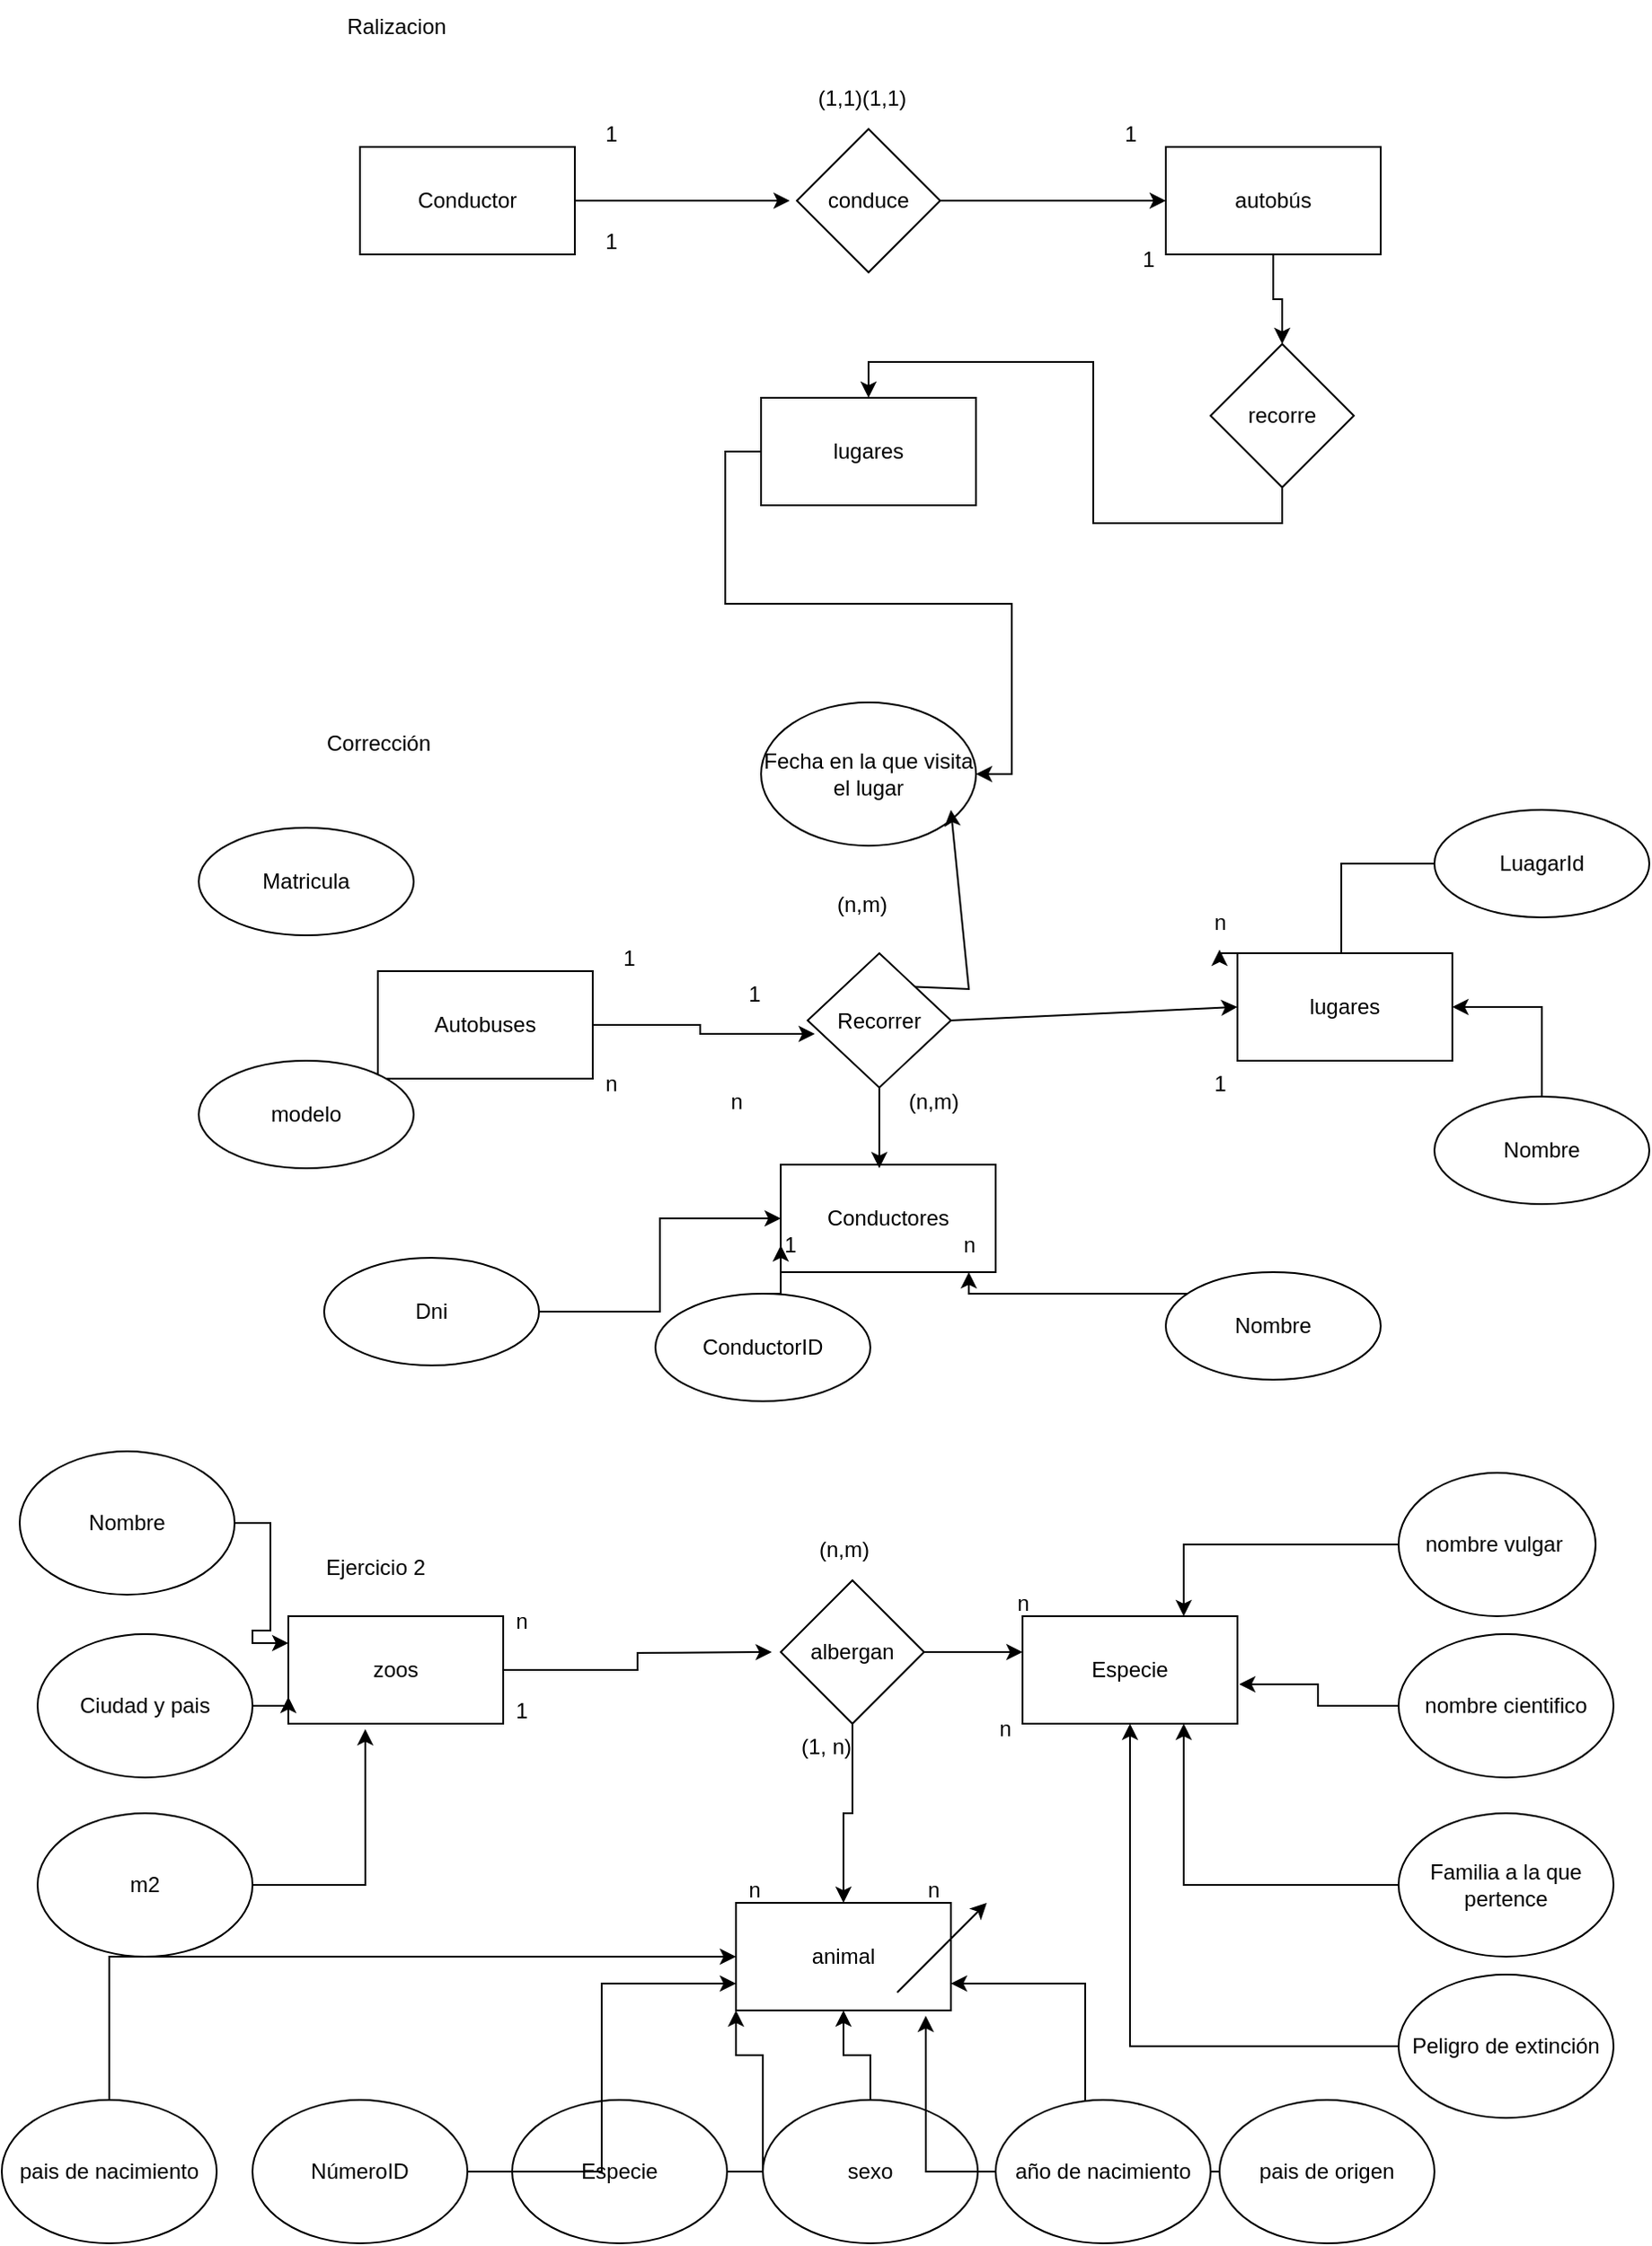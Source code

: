 <mxfile version="22.1.5" type="github">
  <diagram name="Página-1" id="AFjlFK9AtEWysbtkavme">
    <mxGraphModel dx="1933" dy="613" grid="1" gridSize="10" guides="1" tooltips="1" connect="1" arrows="1" fold="1" page="1" pageScale="1" pageWidth="827" pageHeight="1169" math="0" shadow="0">
      <root>
        <mxCell id="0" />
        <mxCell id="1" parent="0" />
        <mxCell id="RNF_GtRLX9edC-EmoNGs-6" style="edgeStyle=orthogonalEdgeStyle;rounded=0;orthogonalLoop=1;jettySize=auto;html=1;exitX=1;exitY=0.5;exitDx=0;exitDy=0;" edge="1" parent="1" source="RNF_GtRLX9edC-EmoNGs-1">
          <mxGeometry relative="1" as="geometry">
            <mxPoint x="330" y="130" as="targetPoint" />
          </mxGeometry>
        </mxCell>
        <mxCell id="RNF_GtRLX9edC-EmoNGs-1" value="Conductor" style="rounded=0;whiteSpace=wrap;html=1;" vertex="1" parent="1">
          <mxGeometry x="90" y="100" width="120" height="60" as="geometry" />
        </mxCell>
        <mxCell id="RNF_GtRLX9edC-EmoNGs-23" style="edgeStyle=orthogonalEdgeStyle;rounded=0;orthogonalLoop=1;jettySize=auto;html=1;exitX=0.5;exitY=1;exitDx=0;exitDy=0;entryX=0.5;entryY=0;entryDx=0;entryDy=0;" edge="1" parent="1" source="RNF_GtRLX9edC-EmoNGs-3" target="RNF_GtRLX9edC-EmoNGs-20">
          <mxGeometry relative="1" as="geometry" />
        </mxCell>
        <mxCell id="RNF_GtRLX9edC-EmoNGs-3" value="autobús" style="rounded=0;whiteSpace=wrap;html=1;" vertex="1" parent="1">
          <mxGeometry x="540" y="100" width="120" height="60" as="geometry" />
        </mxCell>
        <mxCell id="RNF_GtRLX9edC-EmoNGs-19" style="edgeStyle=orthogonalEdgeStyle;rounded=0;orthogonalLoop=1;jettySize=auto;html=1;exitX=0;exitY=0.5;exitDx=0;exitDy=0;entryX=1;entryY=0.5;entryDx=0;entryDy=0;" edge="1" parent="1" source="RNF_GtRLX9edC-EmoNGs-4" target="RNF_GtRLX9edC-EmoNGs-9">
          <mxGeometry relative="1" as="geometry" />
        </mxCell>
        <mxCell id="RNF_GtRLX9edC-EmoNGs-4" value="lugares" style="rounded=0;whiteSpace=wrap;html=1;" vertex="1" parent="1">
          <mxGeometry x="314" y="240" width="120" height="60" as="geometry" />
        </mxCell>
        <mxCell id="RNF_GtRLX9edC-EmoNGs-8" style="edgeStyle=orthogonalEdgeStyle;rounded=0;orthogonalLoop=1;jettySize=auto;html=1;exitX=1;exitY=0.5;exitDx=0;exitDy=0;entryX=0;entryY=0.5;entryDx=0;entryDy=0;" edge="1" parent="1" source="RNF_GtRLX9edC-EmoNGs-5" target="RNF_GtRLX9edC-EmoNGs-3">
          <mxGeometry relative="1" as="geometry" />
        </mxCell>
        <mxCell id="RNF_GtRLX9edC-EmoNGs-5" value="conduce" style="rhombus;whiteSpace=wrap;html=1;" vertex="1" parent="1">
          <mxGeometry x="334" y="90" width="80" height="80" as="geometry" />
        </mxCell>
        <mxCell id="RNF_GtRLX9edC-EmoNGs-9" value="Fecha en la que visita el lugar" style="ellipse;whiteSpace=wrap;html=1;" vertex="1" parent="1">
          <mxGeometry x="314" y="410" width="120" height="80" as="geometry" />
        </mxCell>
        <mxCell id="RNF_GtRLX9edC-EmoNGs-10" value="1" style="text;html=1;align=center;verticalAlign=middle;resizable=0;points=[];autosize=1;strokeColor=none;fillColor=none;" vertex="1" parent="1">
          <mxGeometry x="505" y="78" width="30" height="30" as="geometry" />
        </mxCell>
        <mxCell id="RNF_GtRLX9edC-EmoNGs-11" value="1" style="text;html=1;align=center;verticalAlign=middle;resizable=0;points=[];autosize=1;strokeColor=none;fillColor=none;" vertex="1" parent="1">
          <mxGeometry x="515" y="148" width="30" height="30" as="geometry" />
        </mxCell>
        <mxCell id="RNF_GtRLX9edC-EmoNGs-12" value="1" style="text;html=1;align=center;verticalAlign=middle;resizable=0;points=[];autosize=1;strokeColor=none;fillColor=none;" vertex="1" parent="1">
          <mxGeometry x="215" y="138" width="30" height="30" as="geometry" />
        </mxCell>
        <mxCell id="RNF_GtRLX9edC-EmoNGs-13" value="1" style="text;html=1;align=center;verticalAlign=middle;resizable=0;points=[];autosize=1;strokeColor=none;fillColor=none;" vertex="1" parent="1">
          <mxGeometry x="215" y="78" width="30" height="30" as="geometry" />
        </mxCell>
        <mxCell id="RNF_GtRLX9edC-EmoNGs-14" value="(1,1)(1,1)" style="text;html=1;align=center;verticalAlign=middle;resizable=0;points=[];autosize=1;strokeColor=none;fillColor=none;" vertex="1" parent="1">
          <mxGeometry x="335" y="58" width="70" height="30" as="geometry" />
        </mxCell>
        <mxCell id="RNF_GtRLX9edC-EmoNGs-25" style="edgeStyle=orthogonalEdgeStyle;rounded=0;orthogonalLoop=1;jettySize=auto;html=1;exitX=0.5;exitY=1;exitDx=0;exitDy=0;entryX=0.5;entryY=0;entryDx=0;entryDy=0;" edge="1" parent="1" source="RNF_GtRLX9edC-EmoNGs-20" target="RNF_GtRLX9edC-EmoNGs-4">
          <mxGeometry relative="1" as="geometry" />
        </mxCell>
        <mxCell id="RNF_GtRLX9edC-EmoNGs-20" value="recorre" style="rhombus;whiteSpace=wrap;html=1;" vertex="1" parent="1">
          <mxGeometry x="565" y="210" width="80" height="80" as="geometry" />
        </mxCell>
        <mxCell id="RNF_GtRLX9edC-EmoNGs-26" value="Autobuses" style="rounded=0;whiteSpace=wrap;html=1;" vertex="1" parent="1">
          <mxGeometry x="100" y="560" width="120" height="60" as="geometry" />
        </mxCell>
        <mxCell id="RNF_GtRLX9edC-EmoNGs-27" value="Recorrer" style="rhombus;whiteSpace=wrap;html=1;" vertex="1" parent="1">
          <mxGeometry x="340" y="550" width="80" height="75" as="geometry" />
        </mxCell>
        <mxCell id="RNF_GtRLX9edC-EmoNGs-28" value="lugares" style="rounded=0;whiteSpace=wrap;html=1;" vertex="1" parent="1">
          <mxGeometry x="580" y="550" width="120" height="60" as="geometry" />
        </mxCell>
        <mxCell id="RNF_GtRLX9edC-EmoNGs-29" value="Conductores" style="rounded=0;whiteSpace=wrap;html=1;" vertex="1" parent="1">
          <mxGeometry x="325" y="668" width="120" height="60" as="geometry" />
        </mxCell>
        <mxCell id="RNF_GtRLX9edC-EmoNGs-30" value="" style="endArrow=classic;html=1;rounded=0;entryX=0;entryY=0.5;entryDx=0;entryDy=0;exitX=1;exitY=0.5;exitDx=0;exitDy=0;" edge="1" parent="1" source="RNF_GtRLX9edC-EmoNGs-27" target="RNF_GtRLX9edC-EmoNGs-28">
          <mxGeometry width="50" height="50" relative="1" as="geometry">
            <mxPoint x="390" y="630" as="sourcePoint" />
            <mxPoint x="440" y="580" as="targetPoint" />
          </mxGeometry>
        </mxCell>
        <mxCell id="RNF_GtRLX9edC-EmoNGs-31" style="edgeStyle=orthogonalEdgeStyle;rounded=0;orthogonalLoop=1;jettySize=auto;html=1;exitX=1;exitY=0.5;exitDx=0;exitDy=0;entryX=0.05;entryY=0.6;entryDx=0;entryDy=0;entryPerimeter=0;" edge="1" parent="1" source="RNF_GtRLX9edC-EmoNGs-26" target="RNF_GtRLX9edC-EmoNGs-27">
          <mxGeometry relative="1" as="geometry" />
        </mxCell>
        <mxCell id="RNF_GtRLX9edC-EmoNGs-32" style="edgeStyle=orthogonalEdgeStyle;rounded=0;orthogonalLoop=1;jettySize=auto;html=1;exitX=0.5;exitY=1;exitDx=0;exitDy=0;" edge="1" parent="1" source="RNF_GtRLX9edC-EmoNGs-27">
          <mxGeometry relative="1" as="geometry">
            <mxPoint x="380" y="670" as="targetPoint" />
          </mxGeometry>
        </mxCell>
        <mxCell id="RNF_GtRLX9edC-EmoNGs-33" value="(n,m)" style="text;html=1;align=center;verticalAlign=middle;resizable=0;points=[];autosize=1;strokeColor=none;fillColor=none;" vertex="1" parent="1">
          <mxGeometry x="345" y="508" width="50" height="30" as="geometry" />
        </mxCell>
        <mxCell id="RNF_GtRLX9edC-EmoNGs-34" value="1" style="text;html=1;align=center;verticalAlign=middle;resizable=0;points=[];autosize=1;strokeColor=none;fillColor=none;" vertex="1" parent="1">
          <mxGeometry x="225" y="538" width="30" height="30" as="geometry" />
        </mxCell>
        <mxCell id="RNF_GtRLX9edC-EmoNGs-35" value="n" style="text;html=1;align=center;verticalAlign=middle;resizable=0;points=[];autosize=1;strokeColor=none;fillColor=none;" vertex="1" parent="1">
          <mxGeometry x="215" y="608" width="30" height="30" as="geometry" />
        </mxCell>
        <mxCell id="RNF_GtRLX9edC-EmoNGs-36" value="n" style="text;html=1;align=center;verticalAlign=middle;resizable=0;points=[];autosize=1;strokeColor=none;fillColor=none;" vertex="1" parent="1">
          <mxGeometry x="555" y="518" width="30" height="30" as="geometry" />
        </mxCell>
        <mxCell id="RNF_GtRLX9edC-EmoNGs-37" value="1" style="text;html=1;align=center;verticalAlign=middle;resizable=0;points=[];autosize=1;strokeColor=none;fillColor=none;" vertex="1" parent="1">
          <mxGeometry x="555" y="608" width="30" height="30" as="geometry" />
        </mxCell>
        <mxCell id="RNF_GtRLX9edC-EmoNGs-38" value="1" style="text;html=1;align=center;verticalAlign=middle;resizable=0;points=[];autosize=1;strokeColor=none;fillColor=none;" vertex="1" parent="1">
          <mxGeometry x="315" y="698" width="30" height="30" as="geometry" />
        </mxCell>
        <mxCell id="RNF_GtRLX9edC-EmoNGs-39" value="n" style="text;html=1;align=center;verticalAlign=middle;resizable=0;points=[];autosize=1;strokeColor=none;fillColor=none;" vertex="1" parent="1">
          <mxGeometry x="415" y="698" width="30" height="30" as="geometry" />
        </mxCell>
        <mxCell id="RNF_GtRLX9edC-EmoNGs-40" value="Matricula" style="ellipse;whiteSpace=wrap;html=1;" vertex="1" parent="1">
          <mxGeometry y="480" width="120" height="60" as="geometry" />
        </mxCell>
        <mxCell id="RNF_GtRLX9edC-EmoNGs-41" value="modelo" style="ellipse;whiteSpace=wrap;html=1;" vertex="1" parent="1">
          <mxGeometry y="610" width="120" height="60" as="geometry" />
        </mxCell>
        <mxCell id="RNF_GtRLX9edC-EmoNGs-104" value="" style="edgeStyle=orthogonalEdgeStyle;rounded=0;orthogonalLoop=1;jettySize=auto;html=1;" edge="1" parent="1" source="RNF_GtRLX9edC-EmoNGs-42" target="RNF_GtRLX9edC-EmoNGs-36">
          <mxGeometry relative="1" as="geometry">
            <Array as="points">
              <mxPoint x="638" y="500" />
              <mxPoint x="638" y="550" />
              <mxPoint x="570" y="550" />
            </Array>
          </mxGeometry>
        </mxCell>
        <mxCell id="RNF_GtRLX9edC-EmoNGs-42" value="LuagarId" style="ellipse;whiteSpace=wrap;html=1;" vertex="1" parent="1">
          <mxGeometry x="690" y="470" width="120" height="60" as="geometry" />
        </mxCell>
        <mxCell id="RNF_GtRLX9edC-EmoNGs-103" style="edgeStyle=orthogonalEdgeStyle;rounded=0;orthogonalLoop=1;jettySize=auto;html=1;entryX=1;entryY=0.5;entryDx=0;entryDy=0;" edge="1" parent="1" source="RNF_GtRLX9edC-EmoNGs-43" target="RNF_GtRLX9edC-EmoNGs-28">
          <mxGeometry relative="1" as="geometry" />
        </mxCell>
        <mxCell id="RNF_GtRLX9edC-EmoNGs-43" value="Nombre" style="ellipse;whiteSpace=wrap;html=1;" vertex="1" parent="1">
          <mxGeometry x="690" y="630" width="120" height="60" as="geometry" />
        </mxCell>
        <mxCell id="RNF_GtRLX9edC-EmoNGs-101" style="edgeStyle=orthogonalEdgeStyle;rounded=0;orthogonalLoop=1;jettySize=auto;html=1;exitX=0.5;exitY=0;exitDx=0;exitDy=0;entryX=0;entryY=0.75;entryDx=0;entryDy=0;" edge="1" parent="1" source="RNF_GtRLX9edC-EmoNGs-44" target="RNF_GtRLX9edC-EmoNGs-29">
          <mxGeometry relative="1" as="geometry" />
        </mxCell>
        <mxCell id="RNF_GtRLX9edC-EmoNGs-44" value="ConductorID" style="ellipse;whiteSpace=wrap;html=1;" vertex="1" parent="1">
          <mxGeometry x="255" y="740" width="120" height="60" as="geometry" />
        </mxCell>
        <mxCell id="RNF_GtRLX9edC-EmoNGs-99" value="" style="edgeStyle=orthogonalEdgeStyle;rounded=0;orthogonalLoop=1;jettySize=auto;html=1;" edge="1" parent="1" source="RNF_GtRLX9edC-EmoNGs-45" target="RNF_GtRLX9edC-EmoNGs-39">
          <mxGeometry relative="1" as="geometry">
            <Array as="points">
              <mxPoint x="465" y="740" />
              <mxPoint x="440" y="740" />
            </Array>
          </mxGeometry>
        </mxCell>
        <mxCell id="RNF_GtRLX9edC-EmoNGs-45" value="Nombre" style="ellipse;whiteSpace=wrap;html=1;" vertex="1" parent="1">
          <mxGeometry x="540" y="728" width="120" height="60" as="geometry" />
        </mxCell>
        <mxCell id="RNF_GtRLX9edC-EmoNGs-102" style="edgeStyle=orthogonalEdgeStyle;rounded=0;orthogonalLoop=1;jettySize=auto;html=1;entryX=0;entryY=0.5;entryDx=0;entryDy=0;" edge="1" parent="1" source="RNF_GtRLX9edC-EmoNGs-46" target="RNF_GtRLX9edC-EmoNGs-29">
          <mxGeometry relative="1" as="geometry" />
        </mxCell>
        <mxCell id="RNF_GtRLX9edC-EmoNGs-46" value="Dni" style="ellipse;whiteSpace=wrap;html=1;" vertex="1" parent="1">
          <mxGeometry x="70" y="720" width="120" height="60" as="geometry" />
        </mxCell>
        <mxCell id="RNF_GtRLX9edC-EmoNGs-47" value="" style="endArrow=classic;html=1;rounded=0;exitX=1;exitY=0;exitDx=0;exitDy=0;" edge="1" parent="1" source="RNF_GtRLX9edC-EmoNGs-27">
          <mxGeometry width="50" height="50" relative="1" as="geometry">
            <mxPoint x="390" y="630" as="sourcePoint" />
            <mxPoint x="420" y="470" as="targetPoint" />
            <Array as="points">
              <mxPoint x="430" y="570" />
              <mxPoint x="420" y="470" />
            </Array>
          </mxGeometry>
        </mxCell>
        <mxCell id="RNF_GtRLX9edC-EmoNGs-48" value="1" style="text;html=1;align=center;verticalAlign=middle;resizable=0;points=[];autosize=1;strokeColor=none;fillColor=none;" vertex="1" parent="1">
          <mxGeometry x="295" y="558" width="30" height="30" as="geometry" />
        </mxCell>
        <mxCell id="RNF_GtRLX9edC-EmoNGs-49" value="n" style="text;html=1;align=center;verticalAlign=middle;resizable=0;points=[];autosize=1;strokeColor=none;fillColor=none;" vertex="1" parent="1">
          <mxGeometry x="285" y="618" width="30" height="30" as="geometry" />
        </mxCell>
        <mxCell id="RNF_GtRLX9edC-EmoNGs-50" value="(n,m)" style="text;html=1;align=center;verticalAlign=middle;resizable=0;points=[];autosize=1;strokeColor=none;fillColor=none;" vertex="1" parent="1">
          <mxGeometry x="385" y="618" width="50" height="30" as="geometry" />
        </mxCell>
        <mxCell id="RNF_GtRLX9edC-EmoNGs-51" value="Corrección" style="text;html=1;align=center;verticalAlign=middle;resizable=0;points=[];autosize=1;strokeColor=none;fillColor=none;" vertex="1" parent="1">
          <mxGeometry x="60" y="418" width="80" height="30" as="geometry" />
        </mxCell>
        <mxCell id="RNF_GtRLX9edC-EmoNGs-52" value="Ralizacion" style="text;html=1;align=center;verticalAlign=middle;resizable=0;points=[];autosize=1;strokeColor=none;fillColor=none;" vertex="1" parent="1">
          <mxGeometry x="70" y="18" width="80" height="30" as="geometry" />
        </mxCell>
        <mxCell id="RNF_GtRLX9edC-EmoNGs-53" value="Ejercicio 2&amp;nbsp;" style="text;html=1;align=center;verticalAlign=middle;resizable=0;points=[];autosize=1;strokeColor=none;fillColor=none;" vertex="1" parent="1">
          <mxGeometry x="60" y="878" width="80" height="30" as="geometry" />
        </mxCell>
        <mxCell id="RNF_GtRLX9edC-EmoNGs-58" style="edgeStyle=orthogonalEdgeStyle;rounded=0;orthogonalLoop=1;jettySize=auto;html=1;exitX=1;exitY=0.5;exitDx=0;exitDy=0;" edge="1" parent="1" source="RNF_GtRLX9edC-EmoNGs-54">
          <mxGeometry relative="1" as="geometry">
            <mxPoint x="320" y="940" as="targetPoint" />
          </mxGeometry>
        </mxCell>
        <mxCell id="RNF_GtRLX9edC-EmoNGs-54" value="zoos" style="rounded=0;whiteSpace=wrap;html=1;" vertex="1" parent="1">
          <mxGeometry x="50" y="920" width="120" height="60" as="geometry" />
        </mxCell>
        <mxCell id="RNF_GtRLX9edC-EmoNGs-59" style="edgeStyle=orthogonalEdgeStyle;rounded=0;orthogonalLoop=1;jettySize=auto;html=1;exitX=1;exitY=0.5;exitDx=0;exitDy=0;" edge="1" parent="1" source="RNF_GtRLX9edC-EmoNGs-55">
          <mxGeometry relative="1" as="geometry">
            <mxPoint x="460" y="940" as="targetPoint" />
          </mxGeometry>
        </mxCell>
        <mxCell id="RNF_GtRLX9edC-EmoNGs-91" style="edgeStyle=orthogonalEdgeStyle;rounded=0;orthogonalLoop=1;jettySize=auto;html=1;entryX=0.5;entryY=0;entryDx=0;entryDy=0;" edge="1" parent="1" source="RNF_GtRLX9edC-EmoNGs-55" target="RNF_GtRLX9edC-EmoNGs-71">
          <mxGeometry relative="1" as="geometry" />
        </mxCell>
        <mxCell id="RNF_GtRLX9edC-EmoNGs-55" value="albergan" style="rhombus;whiteSpace=wrap;html=1;" vertex="1" parent="1">
          <mxGeometry x="325" y="900" width="80" height="80" as="geometry" />
        </mxCell>
        <mxCell id="RNF_GtRLX9edC-EmoNGs-56" value="Especie" style="rounded=0;whiteSpace=wrap;html=1;" vertex="1" parent="1">
          <mxGeometry x="460" y="920" width="120" height="60" as="geometry" />
        </mxCell>
        <mxCell id="RNF_GtRLX9edC-EmoNGs-63" style="edgeStyle=orthogonalEdgeStyle;rounded=0;orthogonalLoop=1;jettySize=auto;html=1;entryX=0;entryY=0.25;entryDx=0;entryDy=0;" edge="1" parent="1" source="RNF_GtRLX9edC-EmoNGs-60" target="RNF_GtRLX9edC-EmoNGs-54">
          <mxGeometry relative="1" as="geometry" />
        </mxCell>
        <mxCell id="RNF_GtRLX9edC-EmoNGs-60" value="Nombre" style="ellipse;whiteSpace=wrap;html=1;" vertex="1" parent="1">
          <mxGeometry x="-100" y="828" width="120" height="80" as="geometry" />
        </mxCell>
        <mxCell id="RNF_GtRLX9edC-EmoNGs-64" style="edgeStyle=orthogonalEdgeStyle;rounded=0;orthogonalLoop=1;jettySize=auto;html=1;exitX=1;exitY=0.5;exitDx=0;exitDy=0;entryX=0;entryY=0.75;entryDx=0;entryDy=0;" edge="1" parent="1" source="RNF_GtRLX9edC-EmoNGs-61" target="RNF_GtRLX9edC-EmoNGs-54">
          <mxGeometry relative="1" as="geometry" />
        </mxCell>
        <mxCell id="RNF_GtRLX9edC-EmoNGs-61" value="Ciudad y pais" style="ellipse;whiteSpace=wrap;html=1;" vertex="1" parent="1">
          <mxGeometry x="-90" y="930" width="120" height="80" as="geometry" />
        </mxCell>
        <mxCell id="RNF_GtRLX9edC-EmoNGs-62" value="m2" style="ellipse;whiteSpace=wrap;html=1;" vertex="1" parent="1">
          <mxGeometry x="-90" y="1030" width="120" height="80" as="geometry" />
        </mxCell>
        <mxCell id="RNF_GtRLX9edC-EmoNGs-65" style="edgeStyle=orthogonalEdgeStyle;rounded=0;orthogonalLoop=1;jettySize=auto;html=1;exitX=1;exitY=0.5;exitDx=0;exitDy=0;entryX=0.358;entryY=1.05;entryDx=0;entryDy=0;entryPerimeter=0;" edge="1" parent="1" source="RNF_GtRLX9edC-EmoNGs-62" target="RNF_GtRLX9edC-EmoNGs-54">
          <mxGeometry relative="1" as="geometry" />
        </mxCell>
        <mxCell id="RNF_GtRLX9edC-EmoNGs-88" style="edgeStyle=orthogonalEdgeStyle;rounded=0;orthogonalLoop=1;jettySize=auto;html=1;entryX=0.75;entryY=0;entryDx=0;entryDy=0;" edge="1" parent="1" source="RNF_GtRLX9edC-EmoNGs-66" target="RNF_GtRLX9edC-EmoNGs-56">
          <mxGeometry relative="1" as="geometry" />
        </mxCell>
        <mxCell id="RNF_GtRLX9edC-EmoNGs-66" value="nombre vulgar&lt;span style=&quot;white-space: pre;&quot;&gt;&#x9;&lt;/span&gt;" style="ellipse;whiteSpace=wrap;html=1;" vertex="1" parent="1">
          <mxGeometry x="670" y="840" width="110" height="80" as="geometry" />
        </mxCell>
        <mxCell id="RNF_GtRLX9edC-EmoNGs-67" value="nombre cientifico" style="ellipse;whiteSpace=wrap;html=1;" vertex="1" parent="1">
          <mxGeometry x="670" y="930" width="120" height="80" as="geometry" />
        </mxCell>
        <mxCell id="RNF_GtRLX9edC-EmoNGs-86" style="edgeStyle=orthogonalEdgeStyle;rounded=0;orthogonalLoop=1;jettySize=auto;html=1;entryX=0.75;entryY=1;entryDx=0;entryDy=0;" edge="1" parent="1" source="RNF_GtRLX9edC-EmoNGs-68" target="RNF_GtRLX9edC-EmoNGs-56">
          <mxGeometry relative="1" as="geometry" />
        </mxCell>
        <mxCell id="RNF_GtRLX9edC-EmoNGs-68" value="Familia a la que pertence" style="ellipse;whiteSpace=wrap;html=1;" vertex="1" parent="1">
          <mxGeometry x="670" y="1030" width="120" height="80" as="geometry" />
        </mxCell>
        <mxCell id="RNF_GtRLX9edC-EmoNGs-85" style="edgeStyle=orthogonalEdgeStyle;rounded=0;orthogonalLoop=1;jettySize=auto;html=1;entryX=0.5;entryY=1;entryDx=0;entryDy=0;" edge="1" parent="1" source="RNF_GtRLX9edC-EmoNGs-69" target="RNF_GtRLX9edC-EmoNGs-56">
          <mxGeometry relative="1" as="geometry" />
        </mxCell>
        <mxCell id="RNF_GtRLX9edC-EmoNGs-69" value="Peligro de extinción" style="ellipse;whiteSpace=wrap;html=1;" vertex="1" parent="1">
          <mxGeometry x="670" y="1120" width="120" height="80" as="geometry" />
        </mxCell>
        <mxCell id="RNF_GtRLX9edC-EmoNGs-71" value="animal" style="rounded=0;whiteSpace=wrap;html=1;" vertex="1" parent="1">
          <mxGeometry x="300" y="1080" width="120" height="60" as="geometry" />
        </mxCell>
        <mxCell id="RNF_GtRLX9edC-EmoNGs-79" style="edgeStyle=orthogonalEdgeStyle;rounded=0;orthogonalLoop=1;jettySize=auto;html=1;exitX=0.5;exitY=0;exitDx=0;exitDy=0;entryX=0;entryY=0.5;entryDx=0;entryDy=0;" edge="1" parent="1" source="RNF_GtRLX9edC-EmoNGs-72" target="RNF_GtRLX9edC-EmoNGs-71">
          <mxGeometry relative="1" as="geometry" />
        </mxCell>
        <mxCell id="RNF_GtRLX9edC-EmoNGs-72" value="pais de nacimiento" style="ellipse;whiteSpace=wrap;html=1;" vertex="1" parent="1">
          <mxGeometry x="-110" y="1190" width="120" height="80" as="geometry" />
        </mxCell>
        <mxCell id="RNF_GtRLX9edC-EmoNGs-84" style="edgeStyle=orthogonalEdgeStyle;rounded=0;orthogonalLoop=1;jettySize=auto;html=1;entryX=1;entryY=0.75;entryDx=0;entryDy=0;" edge="1" parent="1" source="RNF_GtRLX9edC-EmoNGs-73" target="RNF_GtRLX9edC-EmoNGs-71">
          <mxGeometry relative="1" as="geometry" />
        </mxCell>
        <mxCell id="RNF_GtRLX9edC-EmoNGs-73" value="pais de origen" style="ellipse;whiteSpace=wrap;html=1;" vertex="1" parent="1">
          <mxGeometry x="570" y="1190" width="120" height="80" as="geometry" />
        </mxCell>
        <mxCell id="RNF_GtRLX9edC-EmoNGs-74" value="año de nacimiento" style="ellipse;whiteSpace=wrap;html=1;" vertex="1" parent="1">
          <mxGeometry x="445" y="1190" width="120" height="80" as="geometry" />
        </mxCell>
        <mxCell id="RNF_GtRLX9edC-EmoNGs-82" style="edgeStyle=orthogonalEdgeStyle;rounded=0;orthogonalLoop=1;jettySize=auto;html=1;entryX=0.5;entryY=1;entryDx=0;entryDy=0;" edge="1" parent="1" source="RNF_GtRLX9edC-EmoNGs-75" target="RNF_GtRLX9edC-EmoNGs-71">
          <mxGeometry relative="1" as="geometry" />
        </mxCell>
        <mxCell id="RNF_GtRLX9edC-EmoNGs-75" value="sexo" style="ellipse;whiteSpace=wrap;html=1;" vertex="1" parent="1">
          <mxGeometry x="315" y="1190" width="120" height="80" as="geometry" />
        </mxCell>
        <mxCell id="RNF_GtRLX9edC-EmoNGs-81" style="edgeStyle=orthogonalEdgeStyle;rounded=0;orthogonalLoop=1;jettySize=auto;html=1;entryX=0;entryY=1;entryDx=0;entryDy=0;" edge="1" parent="1" source="RNF_GtRLX9edC-EmoNGs-76" target="RNF_GtRLX9edC-EmoNGs-71">
          <mxGeometry relative="1" as="geometry" />
        </mxCell>
        <mxCell id="RNF_GtRLX9edC-EmoNGs-76" value="Especie" style="ellipse;whiteSpace=wrap;html=1;" vertex="1" parent="1">
          <mxGeometry x="175" y="1190" width="120" height="80" as="geometry" />
        </mxCell>
        <mxCell id="RNF_GtRLX9edC-EmoNGs-80" style="edgeStyle=orthogonalEdgeStyle;rounded=0;orthogonalLoop=1;jettySize=auto;html=1;entryX=0;entryY=0.75;entryDx=0;entryDy=0;" edge="1" parent="1" source="RNF_GtRLX9edC-EmoNGs-77" target="RNF_GtRLX9edC-EmoNGs-71">
          <mxGeometry relative="1" as="geometry" />
        </mxCell>
        <mxCell id="RNF_GtRLX9edC-EmoNGs-77" value="NúmeroID" style="ellipse;whiteSpace=wrap;html=1;" vertex="1" parent="1">
          <mxGeometry x="30" y="1190" width="120" height="80" as="geometry" />
        </mxCell>
        <mxCell id="RNF_GtRLX9edC-EmoNGs-78" value="" style="endArrow=classic;html=1;rounded=0;" edge="1" parent="1">
          <mxGeometry width="50" height="50" relative="1" as="geometry">
            <mxPoint x="390" y="1130" as="sourcePoint" />
            <mxPoint x="440" y="1080" as="targetPoint" />
          </mxGeometry>
        </mxCell>
        <mxCell id="RNF_GtRLX9edC-EmoNGs-83" style="edgeStyle=orthogonalEdgeStyle;rounded=0;orthogonalLoop=1;jettySize=auto;html=1;entryX=0.883;entryY=1.05;entryDx=0;entryDy=0;entryPerimeter=0;" edge="1" parent="1" source="RNF_GtRLX9edC-EmoNGs-74" target="RNF_GtRLX9edC-EmoNGs-71">
          <mxGeometry relative="1" as="geometry" />
        </mxCell>
        <mxCell id="RNF_GtRLX9edC-EmoNGs-87" style="edgeStyle=orthogonalEdgeStyle;rounded=0;orthogonalLoop=1;jettySize=auto;html=1;entryX=1.008;entryY=0.633;entryDx=0;entryDy=0;entryPerimeter=0;" edge="1" parent="1" source="RNF_GtRLX9edC-EmoNGs-67" target="RNF_GtRLX9edC-EmoNGs-56">
          <mxGeometry relative="1" as="geometry" />
        </mxCell>
        <mxCell id="RNF_GtRLX9edC-EmoNGs-89" value="n" style="text;html=1;align=center;verticalAlign=middle;resizable=0;points=[];autosize=1;strokeColor=none;fillColor=none;" vertex="1" parent="1">
          <mxGeometry x="165" y="908" width="30" height="30" as="geometry" />
        </mxCell>
        <mxCell id="RNF_GtRLX9edC-EmoNGs-90" value="n" style="text;html=1;align=center;verticalAlign=middle;resizable=0;points=[];autosize=1;strokeColor=none;fillColor=none;" vertex="1" parent="1">
          <mxGeometry x="445" y="898" width="30" height="30" as="geometry" />
        </mxCell>
        <mxCell id="RNF_GtRLX9edC-EmoNGs-92" value="1" style="text;html=1;align=center;verticalAlign=middle;resizable=0;points=[];autosize=1;strokeColor=none;fillColor=none;" vertex="1" parent="1">
          <mxGeometry x="165" y="958" width="30" height="30" as="geometry" />
        </mxCell>
        <mxCell id="RNF_GtRLX9edC-EmoNGs-93" value="n" style="text;html=1;align=center;verticalAlign=middle;resizable=0;points=[];autosize=1;strokeColor=none;fillColor=none;" vertex="1" parent="1">
          <mxGeometry x="435" y="968" width="30" height="30" as="geometry" />
        </mxCell>
        <mxCell id="RNF_GtRLX9edC-EmoNGs-94" value="n" style="text;html=1;align=center;verticalAlign=middle;resizable=0;points=[];autosize=1;strokeColor=none;fillColor=none;" vertex="1" parent="1">
          <mxGeometry x="395" y="1058" width="30" height="30" as="geometry" />
        </mxCell>
        <mxCell id="RNF_GtRLX9edC-EmoNGs-95" value="n" style="text;html=1;align=center;verticalAlign=middle;resizable=0;points=[];autosize=1;strokeColor=none;fillColor=none;" vertex="1" parent="1">
          <mxGeometry x="295" y="1058" width="30" height="30" as="geometry" />
        </mxCell>
        <mxCell id="RNF_GtRLX9edC-EmoNGs-96" value="(n,m)" style="text;html=1;align=center;verticalAlign=middle;resizable=0;points=[];autosize=1;strokeColor=none;fillColor=none;" vertex="1" parent="1">
          <mxGeometry x="335" y="868" width="50" height="30" as="geometry" />
        </mxCell>
        <mxCell id="RNF_GtRLX9edC-EmoNGs-97" value="(1, n)" style="text;html=1;align=center;verticalAlign=middle;resizable=0;points=[];autosize=1;strokeColor=none;fillColor=none;" vertex="1" parent="1">
          <mxGeometry x="325" y="978" width="50" height="30" as="geometry" />
        </mxCell>
      </root>
    </mxGraphModel>
  </diagram>
</mxfile>

